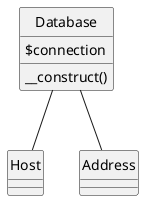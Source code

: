@startuml
skinparam classAttributeIconSize 0
skinparam monochrome true
hide circle

class Database {
  $connection
  __construct()
}

class Host {
}

class Address {
}

Database -- Host
Database -- Address
@enduml
